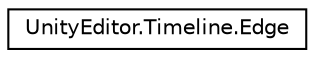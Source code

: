 digraph "Graphical Class Hierarchy"
{
 // LATEX_PDF_SIZE
  edge [fontname="Helvetica",fontsize="10",labelfontname="Helvetica",labelfontsize="10"];
  node [fontname="Helvetica",fontsize="10",shape=record];
  rankdir="LR";
  Node0 [label="UnityEditor.Timeline.Edge",height=0.2,width=0.4,color="black", fillcolor="white", style="filled",URL="$struct_unity_editor_1_1_timeline_1_1_edge.html",tooltip=" "];
}
